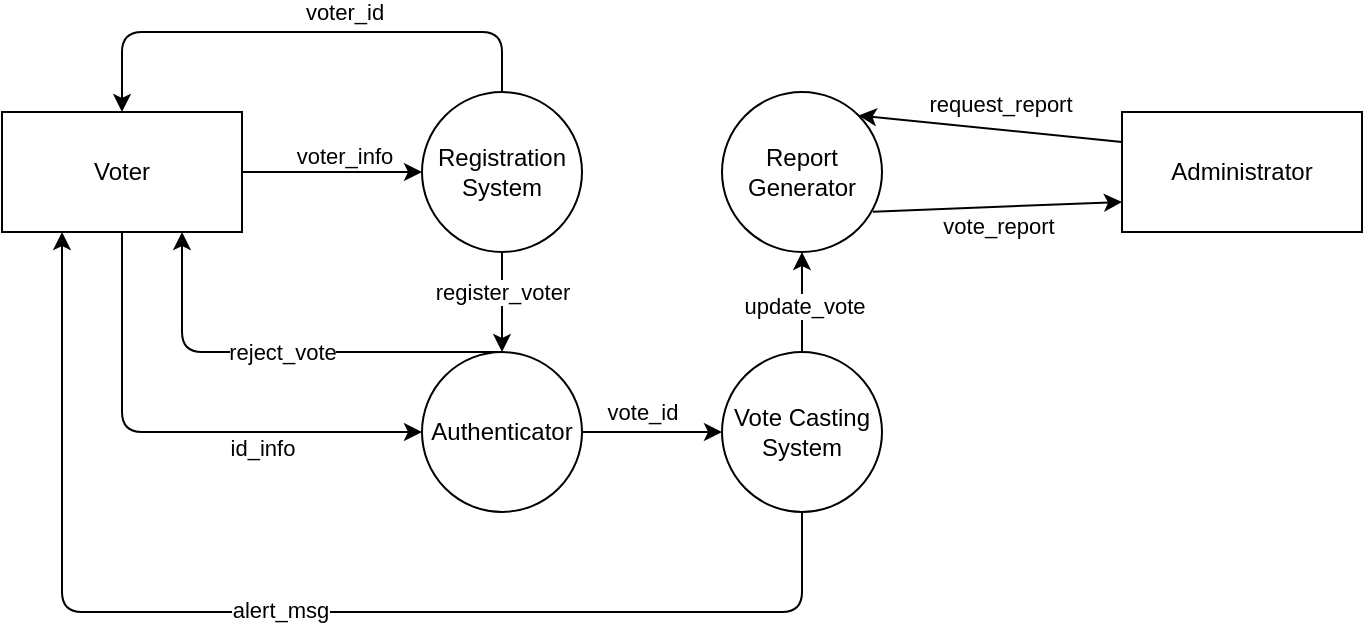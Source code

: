 <mxfile>
    <diagram id="AiybpbKzaMuiG4bxrVCS" name="Page-1">
        <mxGraphModel dx="1588" dy="1567" grid="1" gridSize="10" guides="1" tooltips="1" connect="1" arrows="1" fold="1" page="1" pageScale="1" pageWidth="850" pageHeight="1100" math="0" shadow="0">
            <root>
                <mxCell id="0"/>
                <mxCell id="1" parent="0"/>
                <mxCell id="69" style="edgeStyle=none;html=1;exitX=1;exitY=0.5;exitDx=0;exitDy=0;entryX=0;entryY=0.5;entryDx=0;entryDy=0;" edge="1" parent="1" source="73" target="80">
                    <mxGeometry relative="1" as="geometry"/>
                </mxCell>
                <mxCell id="70" value="voter_info" style="edgeLabel;html=1;align=center;verticalAlign=middle;resizable=0;points=[];" vertex="1" connectable="0" parent="69">
                    <mxGeometry x="0.361" y="-3" relative="1" as="geometry">
                        <mxPoint x="-10" y="-11" as="offset"/>
                    </mxGeometry>
                </mxCell>
                <mxCell id="71" style="edgeStyle=none;html=1;entryX=0;entryY=0.5;entryDx=0;entryDy=0;exitX=0.5;exitY=1;exitDx=0;exitDy=0;" edge="1" parent="1" source="73" target="84">
                    <mxGeometry relative="1" as="geometry">
                        <Array as="points">
                            <mxPoint x="-140" y="-70"/>
                        </Array>
                    </mxGeometry>
                </mxCell>
                <mxCell id="72" value="id_info" style="edgeLabel;html=1;align=center;verticalAlign=middle;resizable=0;points=[];" vertex="1" connectable="0" parent="71">
                    <mxGeometry x="0.128" relative="1" as="geometry">
                        <mxPoint x="29" y="8" as="offset"/>
                    </mxGeometry>
                </mxCell>
                <mxCell id="73" value="&lt;span style=&quot;font-weight: normal;&quot;&gt;Voter&lt;/span&gt;" style="whiteSpace=wrap;html=1;fontStyle=1" vertex="1" parent="1">
                    <mxGeometry x="-200" y="-230" width="120" height="60" as="geometry"/>
                </mxCell>
                <mxCell id="74" style="edgeStyle=none;html=1;entryX=0.5;entryY=0;entryDx=0;entryDy=0;startArrow=none;exitX=0.5;exitY=0;exitDx=0;exitDy=0;" edge="1" parent="1" source="80" target="73">
                    <mxGeometry relative="1" as="geometry">
                        <Array as="points">
                            <mxPoint x="50" y="-270"/>
                            <mxPoint x="-140" y="-270"/>
                        </Array>
                    </mxGeometry>
                </mxCell>
                <mxCell id="75" value="voter_id" style="edgeLabel;html=1;align=center;verticalAlign=middle;resizable=0;points=[];" vertex="1" connectable="0" parent="74">
                    <mxGeometry x="0.111" y="3" relative="1" as="geometry">
                        <mxPoint x="35" y="-13" as="offset"/>
                    </mxGeometry>
                </mxCell>
                <mxCell id="76" style="edgeStyle=none;html=1;entryX=0.25;entryY=1;entryDx=0;entryDy=0;exitX=0.5;exitY=1;exitDx=0;exitDy=0;" edge="1" parent="1" source="87" target="73">
                    <mxGeometry relative="1" as="geometry">
                        <Array as="points">
                            <mxPoint x="200" y="20"/>
                            <mxPoint x="-170" y="20"/>
                        </Array>
                    </mxGeometry>
                </mxCell>
                <mxCell id="77" value="alert_msg" style="edgeLabel;html=1;align=center;verticalAlign=middle;resizable=0;points=[];" vertex="1" connectable="0" parent="76">
                    <mxGeometry x="-0.11" y="-1" relative="1" as="geometry">
                        <mxPoint x="-40" as="offset"/>
                    </mxGeometry>
                </mxCell>
                <mxCell id="78" style="edgeStyle=none;html=1;exitX=0.943;exitY=0.748;exitDx=0;exitDy=0;entryX=0;entryY=0.75;entryDx=0;entryDy=0;exitPerimeter=0;" edge="1" parent="1" source="88" target="83">
                    <mxGeometry relative="1" as="geometry"/>
                </mxCell>
                <mxCell id="79" value="vote_report" style="edgeLabel;html=1;align=center;verticalAlign=middle;resizable=0;points=[];" vertex="1" connectable="0" parent="78">
                    <mxGeometry x="-0.265" y="-2" relative="1" as="geometry">
                        <mxPoint x="16" y="7" as="offset"/>
                    </mxGeometry>
                </mxCell>
                <mxCell id="97" style="edgeStyle=none;html=1;entryX=0.5;entryY=0;entryDx=0;entryDy=0;" edge="1" parent="1" source="80" target="84">
                    <mxGeometry relative="1" as="geometry"/>
                </mxCell>
                <mxCell id="98" value="register_voter" style="edgeLabel;html=1;align=center;verticalAlign=middle;resizable=0;points=[];" vertex="1" connectable="0" parent="97">
                    <mxGeometry x="-0.503" relative="1" as="geometry">
                        <mxPoint y="7" as="offset"/>
                    </mxGeometry>
                </mxCell>
                <mxCell id="80" value="Registration&lt;br&gt;System" style="ellipse;whiteSpace=wrap;html=1;" vertex="1" parent="1">
                    <mxGeometry x="10" y="-240" width="80" height="80" as="geometry"/>
                </mxCell>
                <mxCell id="81" style="edgeStyle=none;html=1;entryX=1;entryY=0;entryDx=0;entryDy=0;startArrow=none;exitX=0;exitY=0.25;exitDx=0;exitDy=0;" edge="1" parent="1" source="83" target="88">
                    <mxGeometry relative="1" as="geometry">
                        <mxPoint x="290" y="-240" as="sourcePoint"/>
                    </mxGeometry>
                </mxCell>
                <mxCell id="82" value="request_report" style="edgeLabel;html=1;align=center;verticalAlign=middle;resizable=0;points=[];" vertex="1" connectable="0" parent="81">
                    <mxGeometry x="0.198" y="-1" relative="1" as="geometry">
                        <mxPoint x="18" y="-10" as="offset"/>
                    </mxGeometry>
                </mxCell>
                <mxCell id="83" value="Administrator" style="whiteSpace=wrap;html=1;" vertex="1" parent="1">
                    <mxGeometry x="360" y="-230" width="120" height="60" as="geometry"/>
                </mxCell>
                <mxCell id="91" style="edgeStyle=none;html=1;entryX=0;entryY=0.5;entryDx=0;entryDy=0;" edge="1" parent="1" source="84" target="87">
                    <mxGeometry relative="1" as="geometry"/>
                </mxCell>
                <mxCell id="92" value="vote_id" style="edgeLabel;html=1;align=center;verticalAlign=middle;resizable=0;points=[];" vertex="1" connectable="0" parent="91">
                    <mxGeometry x="-0.314" relative="1" as="geometry">
                        <mxPoint x="6" y="-10" as="offset"/>
                    </mxGeometry>
                </mxCell>
                <mxCell id="93" style="edgeStyle=none;html=1;entryX=0.75;entryY=1;entryDx=0;entryDy=0;exitX=0.5;exitY=0;exitDx=0;exitDy=0;" edge="1" parent="1" source="84" target="73">
                    <mxGeometry relative="1" as="geometry">
                        <Array as="points">
                            <mxPoint x="-110" y="-110"/>
                        </Array>
                    </mxGeometry>
                </mxCell>
                <mxCell id="94" value="reject_vote" style="edgeLabel;html=1;align=center;verticalAlign=middle;resizable=0;points=[];" vertex="1" connectable="0" parent="93">
                    <mxGeometry x="-0.431" relative="1" as="geometry">
                        <mxPoint x="-48" as="offset"/>
                    </mxGeometry>
                </mxCell>
                <mxCell id="84" value="Authenticator" style="ellipse;whiteSpace=wrap;html=1;" vertex="1" parent="1">
                    <mxGeometry x="10" y="-110" width="80" height="80" as="geometry"/>
                </mxCell>
                <mxCell id="95" style="edgeStyle=none;html=1;entryX=0.5;entryY=1;entryDx=0;entryDy=0;" edge="1" parent="1" source="87" target="88">
                    <mxGeometry relative="1" as="geometry">
                        <Array as="points">
                            <mxPoint x="200" y="-140"/>
                        </Array>
                    </mxGeometry>
                </mxCell>
                <mxCell id="96" value="update_vote" style="edgeLabel;html=1;align=center;verticalAlign=middle;resizable=0;points=[];" vertex="1" connectable="0" parent="95">
                    <mxGeometry x="-0.069" y="-1" relative="1" as="geometry">
                        <mxPoint as="offset"/>
                    </mxGeometry>
                </mxCell>
                <mxCell id="87" value="Vote Casting&lt;br&gt;System" style="ellipse;whiteSpace=wrap;html=1;" vertex="1" parent="1">
                    <mxGeometry x="160" y="-110" width="80" height="80" as="geometry"/>
                </mxCell>
                <mxCell id="88" value="Report&lt;br&gt;Generator" style="ellipse;whiteSpace=wrap;html=1;" vertex="1" parent="1">
                    <mxGeometry x="160" y="-240" width="80" height="80" as="geometry"/>
                </mxCell>
            </root>
        </mxGraphModel>
    </diagram>
</mxfile>